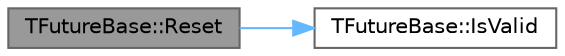 digraph "TFutureBase::Reset"
{
 // INTERACTIVE_SVG=YES
 // LATEX_PDF_SIZE
  bgcolor="transparent";
  edge [fontname=Helvetica,fontsize=10,labelfontname=Helvetica,labelfontsize=10];
  node [fontname=Helvetica,fontsize=10,shape=box,height=0.2,width=0.4];
  rankdir="LR";
  Node1 [id="Node000001",label="TFutureBase::Reset",height=0.2,width=0.4,color="gray40", fillcolor="grey60", style="filled", fontcolor="black",tooltip="Reset the future."];
  Node1 -> Node2 [id="edge1_Node000001_Node000002",color="steelblue1",style="solid",tooltip=" "];
  Node2 [id="Node000002",label="TFutureBase::IsValid",height=0.2,width=0.4,color="grey40", fillcolor="white", style="filled",URL="$d1/d71/classTFutureBase.html#a1cfb05e4dff3be8bfee65f5dd640e756",tooltip="Checks whether this future object has a valid state."];
}
